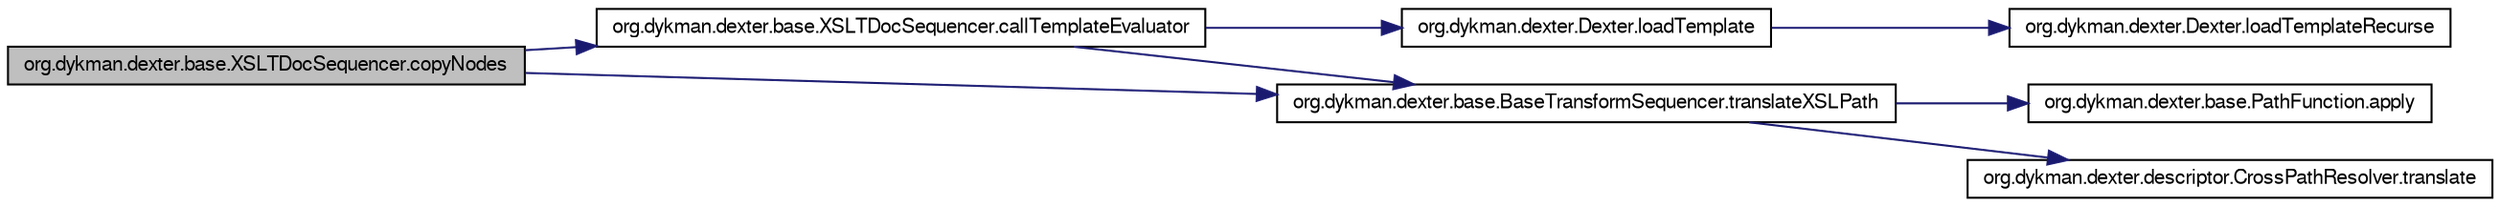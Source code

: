 digraph G
{
  bgcolor="transparent";
  edge [fontname="FreeSans",fontsize=10,labelfontname="FreeSans",labelfontsize=10];
  node [fontname="FreeSans",fontsize=10,shape=record];
  rankdir=LR;
  Node1 [label="org.dykman.dexter.base.XSLTDocSequencer.copyNodes",height=0.2,width=0.4,color="black", fillcolor="grey75", style="filled" fontcolor="black"];
  Node1 -> Node2 [color="midnightblue",fontsize=10,style="solid",fontname="FreeSans"];
  Node2 [label="org.dykman.dexter.base.XSLTDocSequencer.callTemplateEvaluator",height=0.2,width=0.4,color="black",URL="$classorg_1_1dykman_1_1dexter_1_1base_1_1XSLTDocSequencer.html#8fe10459e18d54450d057073006ff135"];
  Node2 -> Node3 [color="midnightblue",fontsize=10,style="solid",fontname="FreeSans"];
  Node3 [label="org.dykman.dexter.Dexter.loadTemplate",height=0.2,width=0.4,color="black",URL="$classorg_1_1dykman_1_1dexter_1_1Dexter.html#3ae64faa9563b902170100c16153216c"];
  Node3 -> Node4 [color="midnightblue",fontsize=10,style="solid",fontname="FreeSans"];
  Node4 [label="org.dykman.dexter.Dexter.loadTemplateRecurse",height=0.2,width=0.4,color="black",URL="$classorg_1_1dykman_1_1dexter_1_1Dexter.html#99f76f85fb7c3e1b5a2cc10e9c882b21"];
  Node2 -> Node5 [color="midnightblue",fontsize=10,style="solid",fontname="FreeSans"];
  Node5 [label="org.dykman.dexter.base.BaseTransformSequencer.translateXSLPath",height=0.2,width=0.4,color="black",URL="$classorg_1_1dykman_1_1dexter_1_1base_1_1BaseTransformSequencer.html#efea3a8dd0847834a7e07f5cedfb2ea1"];
  Node5 -> Node6 [color="midnightblue",fontsize=10,style="solid",fontname="FreeSans"];
  Node6 [label="org.dykman.dexter.base.PathFunction.apply",height=0.2,width=0.4,color="black",URL="$interfaceorg_1_1dykman_1_1dexter_1_1base_1_1PathFunction.html#f21e7d1f725e0daf064300c0bd3c733a"];
  Node5 -> Node7 [color="midnightblue",fontsize=10,style="solid",fontname="FreeSans"];
  Node7 [label="org.dykman.dexter.descriptor.CrossPathResolver.translate",height=0.2,width=0.4,color="black",URL="$classorg_1_1dykman_1_1dexter_1_1descriptor_1_1CrossPathResolver.html#cd0d7b7c32ee7a27260913c163cb35c7"];
  Node1 -> Node5 [color="midnightblue",fontsize=10,style="solid",fontname="FreeSans"];
}
